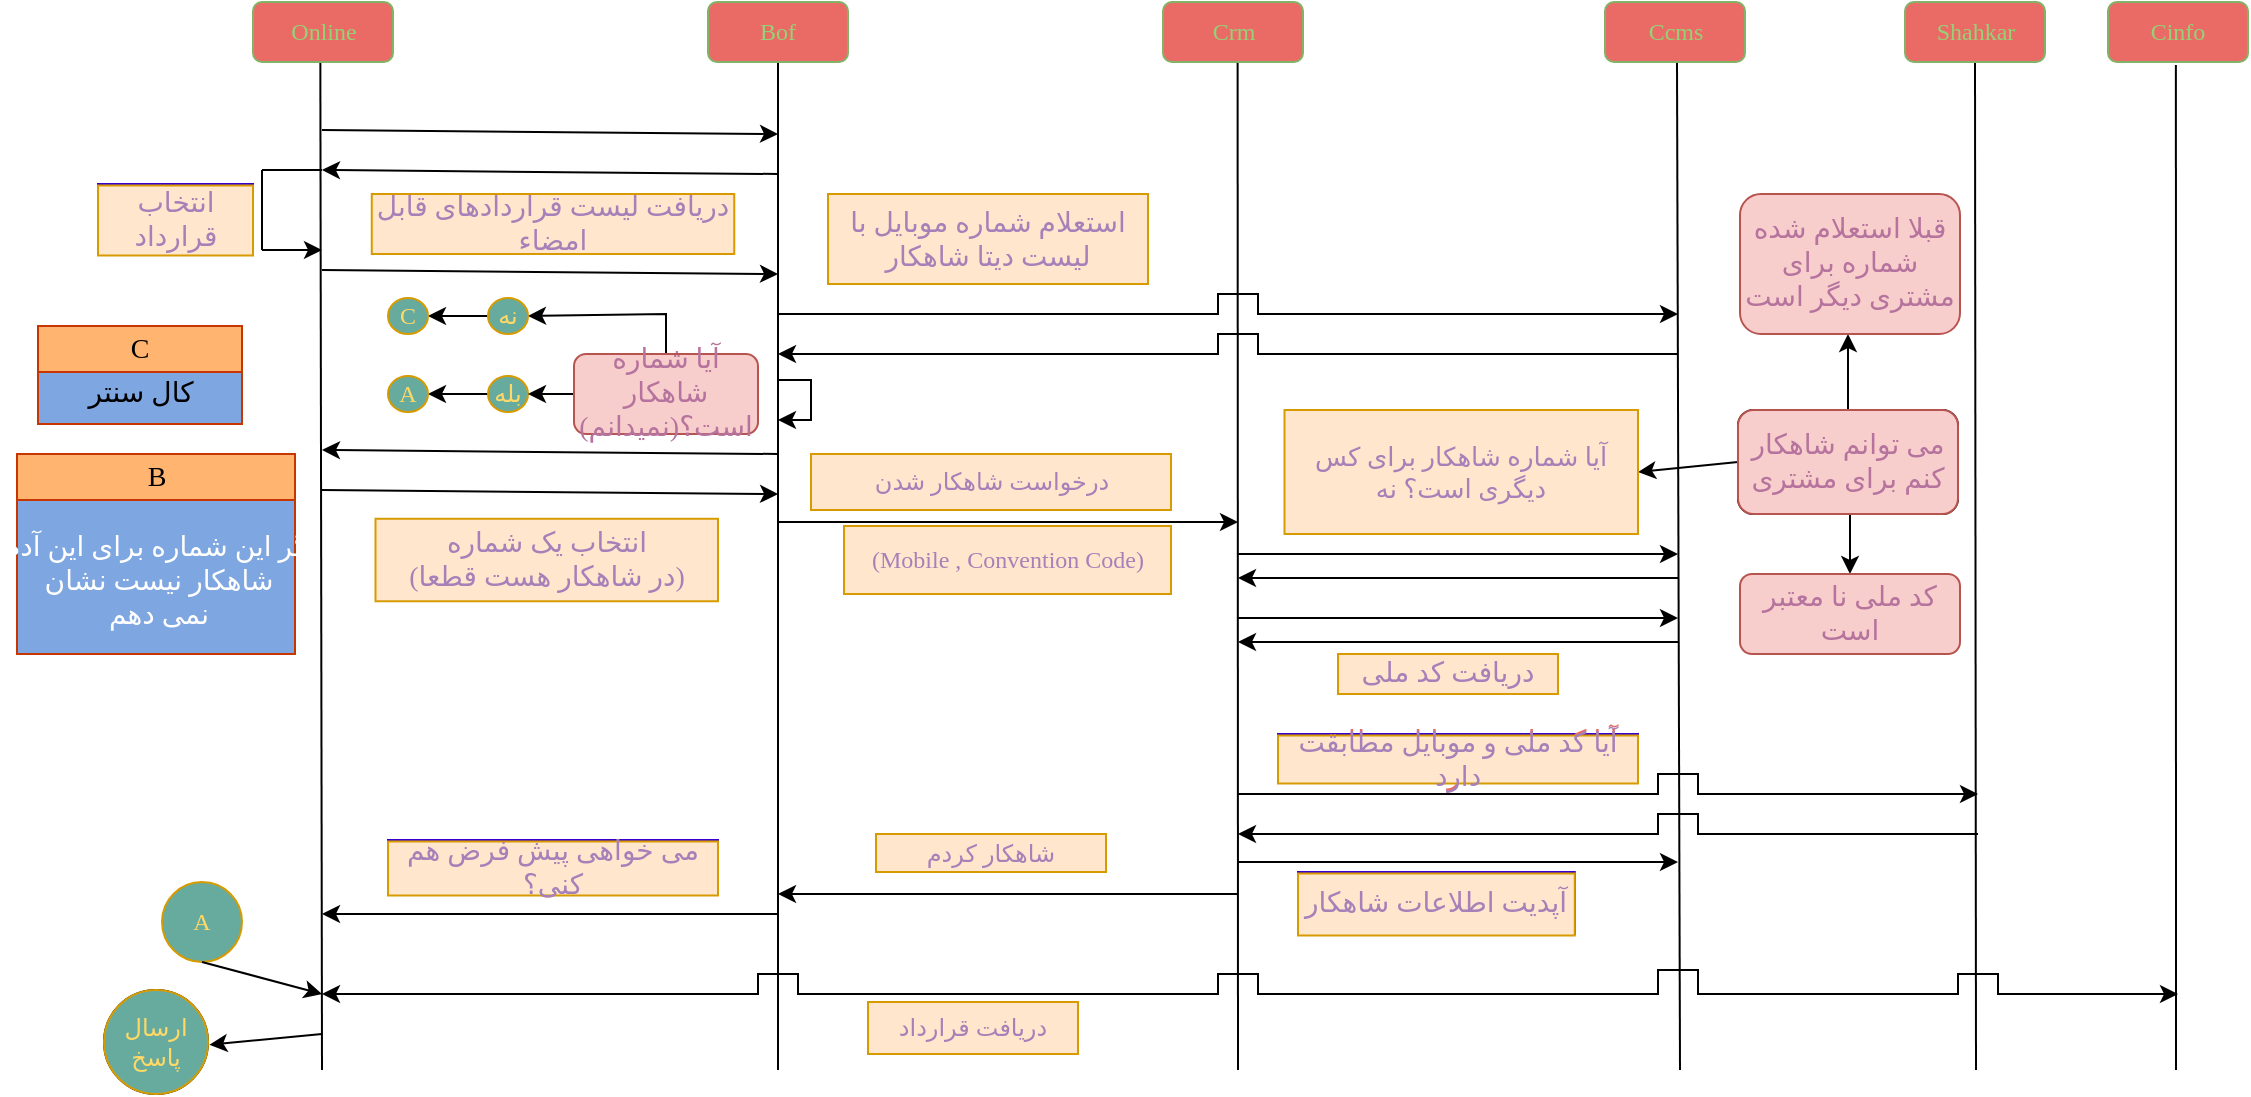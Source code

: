 <mxfile version="20.5.3" type="github">
  <diagram id="2LvSaUD_2NbDKwtUgUR4" name="‫صفحه - 1‬">
    <mxGraphModel dx="1673" dy="896" grid="1" gridSize="10" guides="1" tooltips="1" connect="1" arrows="1" fold="1" page="1" pageScale="1" pageWidth="1169" pageHeight="827" math="0" shadow="0">
      <root>
        <mxCell id="0" />
        <mxCell id="1" parent="0" />
        <mxCell id="Riz9hoA4xlr_TVTimCBP-3" value="" style="endArrow=none;html=1;rounded=0;fontSize=12;fontFamily=Comic Sans MS;fontStyle=0;entryX=0.481;entryY=0.984;entryDx=0;entryDy=0;entryPerimeter=0;" edge="1" parent="1" target="Riz9hoA4xlr_TVTimCBP-119">
          <mxGeometry width="50" height="50" relative="1" as="geometry">
            <mxPoint x="172" y="658" as="sourcePoint" />
            <mxPoint x="172" y="168" as="targetPoint" />
          </mxGeometry>
        </mxCell>
        <mxCell id="Riz9hoA4xlr_TVTimCBP-4" value="" style="endArrow=none;html=1;rounded=0;fontSize=12;fontFamily=Comic Sans MS;fontStyle=0;entryX=0.5;entryY=1;entryDx=0;entryDy=0;" edge="1" parent="1" target="Riz9hoA4xlr_TVTimCBP-120">
          <mxGeometry width="50" height="50" relative="1" as="geometry">
            <mxPoint x="400" y="658" as="sourcePoint" />
            <mxPoint x="400" y="168" as="targetPoint" />
          </mxGeometry>
        </mxCell>
        <mxCell id="Riz9hoA4xlr_TVTimCBP-5" value="" style="endArrow=none;html=1;rounded=0;fontSize=12;fontFamily=Comic Sans MS;fontStyle=0;entryX=0.5;entryY=1;entryDx=0;entryDy=0;" edge="1" parent="1" target="Riz9hoA4xlr_TVTimCBP-123">
          <mxGeometry width="50" height="50" relative="1" as="geometry">
            <mxPoint x="999" y="658" as="sourcePoint" />
            <mxPoint x="999" y="168" as="targetPoint" />
          </mxGeometry>
        </mxCell>
        <mxCell id="Riz9hoA4xlr_TVTimCBP-6" value="" style="endArrow=none;html=1;rounded=0;fontSize=12;fontFamily=Comic Sans MS;fontStyle=0;entryX=0.533;entryY=0.999;entryDx=0;entryDy=0;entryPerimeter=0;" edge="1" parent="1" target="Riz9hoA4xlr_TVTimCBP-121">
          <mxGeometry width="50" height="50" relative="1" as="geometry">
            <mxPoint x="630" y="658" as="sourcePoint" />
            <mxPoint x="630" y="168" as="targetPoint" />
          </mxGeometry>
        </mxCell>
        <mxCell id="Riz9hoA4xlr_TVTimCBP-7" value="" style="endArrow=none;html=1;rounded=0;fontSize=12;fontFamily=Comic Sans MS;fontStyle=0;entryX=0.485;entryY=1.05;entryDx=0;entryDy=0;entryPerimeter=0;" edge="1" parent="1" target="Riz9hoA4xlr_TVTimCBP-124">
          <mxGeometry width="50" height="50" relative="1" as="geometry">
            <mxPoint x="1099" y="658" as="sourcePoint" />
            <mxPoint x="1099" y="168" as="targetPoint" />
          </mxGeometry>
        </mxCell>
        <mxCell id="Riz9hoA4xlr_TVTimCBP-8" value="" style="endArrow=none;html=1;rounded=0;fontSize=12;fontFamily=Comic Sans MS;fontStyle=0;entryX=0.5;entryY=1;entryDx=0;entryDy=0;" edge="1" parent="1">
          <mxGeometry width="50" height="50" relative="1" as="geometry">
            <mxPoint x="851" y="658" as="sourcePoint" />
            <mxPoint x="849.5" y="154" as="targetPoint" />
          </mxGeometry>
        </mxCell>
        <mxCell id="Riz9hoA4xlr_TVTimCBP-24" value="" style="endArrow=classic;html=1;rounded=0;fontSize=12;fontFamily=Comic Sans MS;fontStyle=0" edge="1" parent="1">
          <mxGeometry width="50" height="50" relative="1" as="geometry">
            <mxPoint x="172" y="188" as="sourcePoint" />
            <mxPoint x="400" y="190" as="targetPoint" />
          </mxGeometry>
        </mxCell>
        <mxCell id="Riz9hoA4xlr_TVTimCBP-25" value="" style="endArrow=classic;html=1;rounded=0;fontSize=12;fontFamily=Comic Sans MS;fontStyle=0" edge="1" parent="1">
          <mxGeometry width="50" height="50" relative="1" as="geometry">
            <mxPoint x="400" y="210" as="sourcePoint" />
            <mxPoint x="172" y="208" as="targetPoint" />
          </mxGeometry>
        </mxCell>
        <mxCell id="Riz9hoA4xlr_TVTimCBP-27" value="" style="endArrow=classic;html=1;rounded=0;fontSize=12;fontFamily=Comic Sans MS;fontStyle=0" edge="1" parent="1">
          <mxGeometry width="50" height="50" relative="1" as="geometry">
            <mxPoint x="172" y="258" as="sourcePoint" />
            <mxPoint x="400" y="260" as="targetPoint" />
          </mxGeometry>
        </mxCell>
        <mxCell id="Riz9hoA4xlr_TVTimCBP-28" value="" style="endArrow=none;html=1;rounded=0;fontSize=12;fontFamily=Comic Sans MS;fontStyle=0" edge="1" parent="1">
          <mxGeometry width="50" height="50" relative="1" as="geometry">
            <mxPoint x="142" y="208" as="sourcePoint" />
            <mxPoint x="172" y="208" as="targetPoint" />
          </mxGeometry>
        </mxCell>
        <mxCell id="Riz9hoA4xlr_TVTimCBP-29" value="" style="endArrow=none;html=1;rounded=0;fontSize=12;fontFamily=Comic Sans MS;fontStyle=0" edge="1" parent="1">
          <mxGeometry width="50" height="50" relative="1" as="geometry">
            <mxPoint x="142" y="248" as="sourcePoint" />
            <mxPoint x="142" y="208" as="targetPoint" />
          </mxGeometry>
        </mxCell>
        <mxCell id="Riz9hoA4xlr_TVTimCBP-30" value="" style="endArrow=classic;html=1;rounded=0;fontSize=12;fontFamily=Comic Sans MS;fontStyle=0" edge="1" parent="1">
          <mxGeometry width="50" height="50" relative="1" as="geometry">
            <mxPoint x="142" y="248" as="sourcePoint" />
            <mxPoint x="172" y="248" as="targetPoint" />
            <Array as="points">
              <mxPoint x="155" y="248" />
            </Array>
          </mxGeometry>
        </mxCell>
        <mxCell id="Riz9hoA4xlr_TVTimCBP-31" value="&lt;font style=&quot;font-size: 14px;&quot;&gt;انتخاب قرارداد&lt;/font&gt;" style="text;html=1;strokeColor=#3700CC;fillColor=#6a00ff;align=center;verticalAlign=middle;whiteSpace=wrap;rounded=0;fontSize=12;fontColor=#EA6B66;fontFamily=Comic Sans MS;fontStyle=0" vertex="1" parent="1">
          <mxGeometry x="60" y="215" width="77.5" height="35" as="geometry" />
        </mxCell>
        <mxCell id="Riz9hoA4xlr_TVTimCBP-32" value="" style="endArrow=classic;html=1;rounded=0;fontSize=12;fontFamily=Comic Sans MS;fontStyle=0" edge="1" parent="1">
          <mxGeometry width="50" height="50" relative="1" as="geometry">
            <mxPoint x="400" y="280" as="sourcePoint" />
            <mxPoint x="850" y="280" as="targetPoint" />
            <Array as="points">
              <mxPoint x="620" y="280" />
              <mxPoint x="620" y="270" />
              <mxPoint x="640" y="270" />
              <mxPoint x="640" y="280" />
            </Array>
          </mxGeometry>
        </mxCell>
        <mxCell id="Riz9hoA4xlr_TVTimCBP-35" value="" style="endArrow=classic;html=1;rounded=0;fontSize=12;fontFamily=Comic Sans MS;fontStyle=0" edge="1" parent="1">
          <mxGeometry width="50" height="50" relative="1" as="geometry">
            <mxPoint x="850" y="300" as="sourcePoint" />
            <mxPoint x="400" y="300" as="targetPoint" />
            <Array as="points">
              <mxPoint x="640" y="300" />
              <mxPoint x="640" y="290" />
              <mxPoint x="620" y="290" />
              <mxPoint x="620" y="300" />
            </Array>
          </mxGeometry>
        </mxCell>
        <mxCell id="Riz9hoA4xlr_TVTimCBP-36" value="" style="endArrow=classic;html=1;rounded=0;fontSize=12;fontFamily=Comic Sans MS;fontStyle=0" edge="1" parent="1">
          <mxGeometry width="50" height="50" relative="1" as="geometry">
            <mxPoint x="400" y="313" as="sourcePoint" />
            <mxPoint x="400" y="333" as="targetPoint" />
            <Array as="points">
              <mxPoint x="416.5" y="313" />
              <mxPoint x="416.5" y="333" />
            </Array>
          </mxGeometry>
        </mxCell>
        <mxCell id="Riz9hoA4xlr_TVTimCBP-37" value="" style="endArrow=classic;html=1;rounded=0;fontSize=12;entryX=0.028;entryY=0.643;entryDx=0;entryDy=0;entryPerimeter=0;fontFamily=Comic Sans MS;fontStyle=0" edge="1" parent="1">
          <mxGeometry width="50" height="50" relative="1" as="geometry">
            <mxPoint x="172" y="368" as="sourcePoint" />
            <mxPoint x="400.04" y="370.004" as="targetPoint" />
          </mxGeometry>
        </mxCell>
        <mxCell id="Riz9hoA4xlr_TVTimCBP-38" value="" style="endArrow=classic;html=1;rounded=0;fontSize=12;fontFamily=Comic Sans MS;fontStyle=0" edge="1" parent="1">
          <mxGeometry width="50" height="50" relative="1" as="geometry">
            <mxPoint x="400" y="350" as="sourcePoint" />
            <mxPoint x="172" y="348" as="targetPoint" />
          </mxGeometry>
        </mxCell>
        <mxCell id="Riz9hoA4xlr_TVTimCBP-39" value="" style="endArrow=classic;html=1;rounded=0;fontSize=12;fontFamily=Comic Sans MS;fontStyle=0" edge="1" parent="1">
          <mxGeometry width="50" height="50" relative="1" as="geometry">
            <mxPoint x="400" y="384" as="sourcePoint" />
            <mxPoint x="630" y="384" as="targetPoint" />
          </mxGeometry>
        </mxCell>
        <mxCell id="Riz9hoA4xlr_TVTimCBP-43" value="" style="endArrow=classic;html=1;rounded=0;fontSize=12;exitX=0.5;exitY=0;exitDx=0;exitDy=0;entryX=1;entryY=0.5;entryDx=0;entryDy=0;fontFamily=Comic Sans MS;fontStyle=0" edge="1" parent="1" source="Riz9hoA4xlr_TVTimCBP-58" target="Riz9hoA4xlr_TVTimCBP-45">
          <mxGeometry width="50" height="50" relative="1" as="geometry">
            <mxPoint x="315" y="315" as="sourcePoint" />
            <mxPoint x="275" y="285" as="targetPoint" />
            <Array as="points">
              <mxPoint x="344" y="280" />
            </Array>
          </mxGeometry>
        </mxCell>
        <mxCell id="Riz9hoA4xlr_TVTimCBP-49" style="edgeStyle=orthogonalEdgeStyle;rounded=0;orthogonalLoop=1;jettySize=auto;html=1;exitX=0;exitY=0.5;exitDx=0;exitDy=0;entryX=1;entryY=0.5;entryDx=0;entryDy=0;fontSize=12;fontFamily=Comic Sans MS;fontStyle=0" edge="1" parent="1" source="Riz9hoA4xlr_TVTimCBP-45" target="Riz9hoA4xlr_TVTimCBP-47">
          <mxGeometry relative="1" as="geometry" />
        </mxCell>
        <mxCell id="Riz9hoA4xlr_TVTimCBP-45" value="نه" style="ellipse;whiteSpace=wrap;html=1;aspect=fixed;fontSize=12;fillColor=#67AB9F;gradientColor=none;strokeColor=#d79b00;fontColor=#FFD966;fontFamily=Comic Sans MS;fontStyle=0" vertex="1" parent="1">
          <mxGeometry x="255" y="272" width="20" height="18" as="geometry" />
        </mxCell>
        <mxCell id="Riz9hoA4xlr_TVTimCBP-50" style="edgeStyle=orthogonalEdgeStyle;rounded=0;orthogonalLoop=1;jettySize=auto;html=1;exitX=0;exitY=0.5;exitDx=0;exitDy=0;entryX=1;entryY=0.5;entryDx=0;entryDy=0;fontSize=12;fontFamily=Comic Sans MS;fontStyle=0" edge="1" parent="1" source="Riz9hoA4xlr_TVTimCBP-46" target="Riz9hoA4xlr_TVTimCBP-48">
          <mxGeometry relative="1" as="geometry" />
        </mxCell>
        <mxCell id="Riz9hoA4xlr_TVTimCBP-46" value="بله" style="ellipse;whiteSpace=wrap;html=1;aspect=fixed;fontSize=12;fillColor=#67AB9F;gradientColor=none;strokeColor=#d79b00;fontColor=#FFD966;fontFamily=Comic Sans MS;fontStyle=0" vertex="1" parent="1">
          <mxGeometry x="255" y="311" width="20" height="18" as="geometry" />
        </mxCell>
        <mxCell id="Riz9hoA4xlr_TVTimCBP-47" value="C" style="ellipse;whiteSpace=wrap;html=1;aspect=fixed;fontSize=12;fillColor=#67AB9F;gradientColor=none;strokeColor=#d79b00;fontColor=#FFD966;fontFamily=Comic Sans MS;fontStyle=0" vertex="1" parent="1">
          <mxGeometry x="205" y="272" width="20" height="18" as="geometry" />
        </mxCell>
        <mxCell id="Riz9hoA4xlr_TVTimCBP-48" value="A" style="ellipse;whiteSpace=wrap;html=1;aspect=fixed;fontSize=12;fillColor=#67AB9F;gradientColor=none;strokeColor=#d79b00;fontColor=#FFD966;fontFamily=Comic Sans MS;fontStyle=0" vertex="1" parent="1">
          <mxGeometry x="205" y="311" width="20" height="18" as="geometry" />
        </mxCell>
        <mxCell id="Riz9hoA4xlr_TVTimCBP-51" value="&lt;font style=&quot;font-size: 14px;&quot;&gt;C&lt;/font&gt;" style="swimlane;whiteSpace=wrap;html=1;fontSize=12;fillColor=#FFB570;fontColor=#000000;strokeColor=#C73500;gradientColor=none;swimlaneFillColor=#7EA6E0;gradientDirection=north;fontFamily=Comic Sans MS;fontStyle=0" vertex="1" parent="1">
          <mxGeometry x="30" y="286" width="102" height="49" as="geometry" />
        </mxCell>
        <mxCell id="Riz9hoA4xlr_TVTimCBP-53" value="&lt;font style=&quot;font-size: 14px;&quot;&gt;کال سنتر&lt;/font&gt;" style="text;html=1;align=center;verticalAlign=middle;resizable=0;points=[];autosize=1;strokeColor=none;fillColor=none;fontSize=12;fontFamily=Comic Sans MS;fontStyle=0" vertex="1" parent="Riz9hoA4xlr_TVTimCBP-51">
          <mxGeometry x="21" y="19" width="60" height="30" as="geometry" />
        </mxCell>
        <mxCell id="Riz9hoA4xlr_TVTimCBP-54" value="&lt;font style=&quot;font-size: 14px;&quot;&gt;B&lt;/font&gt;" style="swimlane;whiteSpace=wrap;html=1;fontSize=12;fillColor=#FFB570;fontColor=#000000;strokeColor=#C73500;startSize=23;fillStyle=auto;gradientColor=none;swimlaneFillColor=#7EA6E0;fontFamily=Comic Sans MS;fontStyle=0" vertex="1" parent="1">
          <mxGeometry x="19.5" y="350" width="139" height="100" as="geometry" />
        </mxCell>
        <mxCell id="Riz9hoA4xlr_TVTimCBP-164" value="&lt;span style=&quot;color: rgb(255, 255, 255);&quot;&gt;اگر این شماره برای این آدم&lt;/span&gt;&lt;br style=&quot;color: rgb(255, 255, 255);&quot;&gt;&lt;span style=&quot;color: rgb(255, 255, 255);&quot;&gt;شاهکار نیست نشان&lt;/span&gt;&lt;br style=&quot;color: rgb(255, 255, 255);&quot;&gt;&lt;span style=&quot;color: rgb(255, 255, 255);&quot;&gt;نمی دهم&lt;/span&gt;" style="text;html=1;align=center;verticalAlign=middle;resizable=0;points=[];autosize=1;strokeColor=none;fillColor=none;fontSize=14;fontColor=#0000CC;fontFamily=Comic Sans MS;fontStyle=0" vertex="1" parent="Riz9hoA4xlr_TVTimCBP-54">
          <mxGeometry x="-5" y="33.5" width="150" height="60" as="geometry" />
        </mxCell>
        <mxCell id="Riz9hoA4xlr_TVTimCBP-189" style="edgeStyle=orthogonalEdgeStyle;rounded=0;orthogonalLoop=1;jettySize=auto;html=1;exitX=0;exitY=0.5;exitDx=0;exitDy=0;fontFamily=Comic Sans MS;fontSize=14;fontColor=#97D077;" edge="1" parent="1" source="Riz9hoA4xlr_TVTimCBP-58" target="Riz9hoA4xlr_TVTimCBP-46">
          <mxGeometry relative="1" as="geometry">
            <mxPoint x="280" y="340" as="targetPoint" />
          </mxGeometry>
        </mxCell>
        <mxCell id="Riz9hoA4xlr_TVTimCBP-58" value="&lt;font style=&quot;font-size: 14px;&quot;&gt;آیا شماره شاهکار&lt;br style=&quot;&quot;&gt;است؟(نمیدانم)&lt;/font&gt;" style="rounded=1;whiteSpace=wrap;html=1;fontSize=12;fillColor=#f8cecc;strokeColor=#b85450;fontColor=#B5739D;fontFamily=Comic Sans MS;fontStyle=0" vertex="1" parent="1">
          <mxGeometry x="298" y="300" width="92" height="40" as="geometry" />
        </mxCell>
        <mxCell id="Riz9hoA4xlr_TVTimCBP-60" value="" style="endArrow=classic;html=1;rounded=0;fontSize=12;fontFamily=Comic Sans MS;fontStyle=0" edge="1" parent="1">
          <mxGeometry width="50" height="50" relative="1" as="geometry">
            <mxPoint x="630" y="400" as="sourcePoint" />
            <mxPoint x="850" y="400" as="targetPoint" />
          </mxGeometry>
        </mxCell>
        <mxCell id="Riz9hoA4xlr_TVTimCBP-61" value="" style="endArrow=classic;html=1;rounded=0;fontSize=12;fontFamily=Comic Sans MS;fontStyle=0" edge="1" parent="1">
          <mxGeometry width="50" height="50" relative="1" as="geometry">
            <mxPoint x="850" y="412" as="sourcePoint" />
            <mxPoint x="630" y="412" as="targetPoint" />
            <Array as="points" />
          </mxGeometry>
        </mxCell>
        <mxCell id="Riz9hoA4xlr_TVTimCBP-63" value="" style="endArrow=classic;html=1;rounded=0;fontSize=12;fontFamily=Comic Sans MS;fontStyle=0" edge="1" parent="1">
          <mxGeometry width="50" height="50" relative="1" as="geometry">
            <mxPoint x="630" y="432" as="sourcePoint" />
            <mxPoint x="850" y="432" as="targetPoint" />
          </mxGeometry>
        </mxCell>
        <mxCell id="Riz9hoA4xlr_TVTimCBP-64" value="" style="endArrow=classic;html=1;rounded=0;fontSize=12;fontFamily=Comic Sans MS;fontStyle=0" edge="1" parent="1">
          <mxGeometry width="50" height="50" relative="1" as="geometry">
            <mxPoint x="850" y="444" as="sourcePoint" />
            <mxPoint x="630" y="444" as="targetPoint" />
            <Array as="points">
              <mxPoint x="682" y="444" />
            </Array>
          </mxGeometry>
        </mxCell>
        <mxCell id="Riz9hoA4xlr_TVTimCBP-65" value="&lt;font style=&quot;font-size: 14px;&quot;&gt;دریافت کد ملی&lt;/font&gt;" style="text;html=1;strokeColor=#d79b00;fillColor=#ffe6cc;align=center;verticalAlign=middle;whiteSpace=wrap;rounded=0;fontSize=12;fontColor=#A680B8;fontFamily=Comic Sans MS;fontStyle=0" vertex="1" parent="1">
          <mxGeometry x="680" y="450" width="110" height="20" as="geometry" />
        </mxCell>
        <mxCell id="Riz9hoA4xlr_TVTimCBP-66" value="" style="endArrow=classic;html=1;rounded=0;fontSize=12;fontFamily=Comic Sans MS;fontStyle=0" edge="1" parent="1">
          <mxGeometry width="50" height="50" relative="1" as="geometry">
            <mxPoint x="630" y="520" as="sourcePoint" />
            <mxPoint x="1000" y="520" as="targetPoint" />
            <Array as="points">
              <mxPoint x="840" y="520" />
              <mxPoint x="840" y="510" />
              <mxPoint x="860" y="510" />
              <mxPoint x="860" y="520" />
            </Array>
          </mxGeometry>
        </mxCell>
        <mxCell id="Riz9hoA4xlr_TVTimCBP-67" value="&lt;font style=&quot;font-size: 14px;&quot;&gt;آیا کد ملی و موبایل مطابقت دارد&lt;/font&gt;" style="text;html=1;strokeColor=#3700CC;fillColor=#6a00ff;align=center;verticalAlign=middle;whiteSpace=wrap;rounded=0;fontSize=12;fontColor=#EA6B66;fontFamily=Comic Sans MS;fontStyle=0" vertex="1" parent="1">
          <mxGeometry x="650" y="490" width="180" height="24" as="geometry" />
        </mxCell>
        <mxCell id="Riz9hoA4xlr_TVTimCBP-68" value="" style="endArrow=classic;html=1;rounded=0;fontSize=12;fontFamily=Comic Sans MS;fontStyle=0" edge="1" parent="1">
          <mxGeometry width="50" height="50" relative="1" as="geometry">
            <mxPoint x="1000" y="540" as="sourcePoint" />
            <mxPoint x="630" y="540" as="targetPoint" />
            <Array as="points">
              <mxPoint x="860" y="540" />
              <mxPoint x="860" y="530" />
              <mxPoint x="840" y="530" />
              <mxPoint x="840" y="540" />
            </Array>
          </mxGeometry>
        </mxCell>
        <mxCell id="Riz9hoA4xlr_TVTimCBP-69" value="" style="endArrow=classic;html=1;rounded=0;fontSize=12;fontFamily=Comic Sans MS;fontStyle=0" edge="1" parent="1">
          <mxGeometry width="50" height="50" relative="1" as="geometry">
            <mxPoint x="630" y="554" as="sourcePoint" />
            <mxPoint x="850" y="554" as="targetPoint" />
          </mxGeometry>
        </mxCell>
        <mxCell id="Riz9hoA4xlr_TVTimCBP-70" value="&lt;font style=&quot;font-size: 14px;&quot;&gt;آپدیت اطلاعات شاهکار&lt;/font&gt;" style="text;html=1;strokeColor=#3700CC;fillColor=#6a00ff;align=center;verticalAlign=middle;whiteSpace=wrap;rounded=0;fontSize=12;fontColor=#EA6B66;fontFamily=Comic Sans MS;fontStyle=0" vertex="1" parent="1">
          <mxGeometry x="660" y="559" width="138.38" height="31" as="geometry" />
        </mxCell>
        <mxCell id="Riz9hoA4xlr_TVTimCBP-71" value="" style="endArrow=classic;html=1;rounded=0;fontSize=12;fontFamily=Comic Sans MS;fontStyle=0" edge="1" parent="1">
          <mxGeometry width="50" height="50" relative="1" as="geometry">
            <mxPoint x="630" y="570" as="sourcePoint" />
            <mxPoint x="400" y="570" as="targetPoint" />
          </mxGeometry>
        </mxCell>
        <mxCell id="Riz9hoA4xlr_TVTimCBP-73" value="" style="endArrow=classic;html=1;rounded=0;fontSize=12;fontFamily=Comic Sans MS;fontStyle=0" edge="1" parent="1">
          <mxGeometry width="50" height="50" relative="1" as="geometry">
            <mxPoint x="400" y="580" as="sourcePoint" />
            <mxPoint x="172" y="580" as="targetPoint" />
          </mxGeometry>
        </mxCell>
        <mxCell id="Riz9hoA4xlr_TVTimCBP-74" value="&lt;font style=&quot;font-size: 14px;&quot;&gt;می خواهی پیش فرض هم کنی؟&lt;/font&gt;" style="text;html=1;strokeColor=#3700CC;fillColor=#6a00ff;align=center;verticalAlign=middle;whiteSpace=wrap;rounded=0;fontSize=12;fontColor=#EA6B66;fontFamily=Comic Sans MS;fontStyle=0" vertex="1" parent="1">
          <mxGeometry x="205" y="543" width="165" height="27" as="geometry" />
        </mxCell>
        <mxCell id="Riz9hoA4xlr_TVTimCBP-75" value="" style="endArrow=classic;startArrow=classic;html=1;rounded=0;fontSize=12;fontFamily=Comic Sans MS;fontStyle=0" edge="1" parent="1">
          <mxGeometry width="50" height="50" relative="1" as="geometry">
            <mxPoint x="172" y="620" as="sourcePoint" />
            <mxPoint x="1100" y="620" as="targetPoint" />
            <Array as="points">
              <mxPoint x="390" y="620" />
              <mxPoint x="390" y="610" />
              <mxPoint x="410" y="610" />
              <mxPoint x="410" y="620" />
              <mxPoint x="620" y="620" />
              <mxPoint x="620" y="610" />
              <mxPoint x="640" y="610" />
              <mxPoint x="640" y="620" />
              <mxPoint x="840" y="620" />
              <mxPoint x="840" y="608" />
              <mxPoint x="860" y="608" />
              <mxPoint x="860" y="620" />
              <mxPoint x="990" y="620" />
              <mxPoint x="990" y="610" />
              <mxPoint x="1010" y="610" />
              <mxPoint x="1010" y="620" />
            </Array>
          </mxGeometry>
        </mxCell>
        <mxCell id="Riz9hoA4xlr_TVTimCBP-79" value="A" style="ellipse;whiteSpace=wrap;html=1;aspect=fixed;fontSize=12;fillColor=#67AB9F;gradientColor=none;strokeColor=#d79b00;fontColor=#FFD966;fontFamily=Comic Sans MS;fontStyle=0" vertex="1" parent="1">
          <mxGeometry x="92" y="564" width="40" height="40" as="geometry" />
        </mxCell>
        <mxCell id="Riz9hoA4xlr_TVTimCBP-84" value="" style="endArrow=classic;html=1;rounded=0;fontSize=12;exitX=0.5;exitY=1;exitDx=0;exitDy=0;fontFamily=Comic Sans MS;fontStyle=0" edge="1" parent="1" source="Riz9hoA4xlr_TVTimCBP-79">
          <mxGeometry width="50" height="50" relative="1" as="geometry">
            <mxPoint x="402" y="568" as="sourcePoint" />
            <mxPoint x="172" y="620" as="targetPoint" />
          </mxGeometry>
        </mxCell>
        <mxCell id="Riz9hoA4xlr_TVTimCBP-85" value="" style="endArrow=classic;html=1;rounded=0;fontSize=12;entryX=1.013;entryY=0.527;entryDx=0;entryDy=0;entryPerimeter=0;fontFamily=Comic Sans MS;fontStyle=0" edge="1" parent="1" target="Riz9hoA4xlr_TVTimCBP-86">
          <mxGeometry width="50" height="50" relative="1" as="geometry">
            <mxPoint x="172" y="640" as="sourcePoint" />
            <mxPoint x="122" y="708" as="targetPoint" />
          </mxGeometry>
        </mxCell>
        <mxCell id="Riz9hoA4xlr_TVTimCBP-86" value="ارسال پاسخ" style="ellipse;whiteSpace=wrap;html=1;aspect=fixed;fontSize=12;fontFamily=Comic Sans MS;fontStyle=0" vertex="1" parent="1">
          <mxGeometry x="63" y="618" width="52" height="52" as="geometry" />
        </mxCell>
        <mxCell id="Riz9hoA4xlr_TVTimCBP-119" value="Online" style="rounded=1;whiteSpace=wrap;html=1;fontSize=12;fillColor=#EA6B66;strokeColor=#82b366;fontColor=#97D077;fontFamily=Comic Sans MS;fontStyle=0" vertex="1" parent="1">
          <mxGeometry x="137.5" y="124" width="70" height="30" as="geometry" />
        </mxCell>
        <mxCell id="Riz9hoA4xlr_TVTimCBP-120" value="Bof" style="rounded=1;whiteSpace=wrap;html=1;fontSize=12;fillColor=#EA6B66;strokeColor=#82b366;fontColor=#97D077;fontFamily=Comic Sans MS;fontStyle=0" vertex="1" parent="1">
          <mxGeometry x="365" y="124" width="70" height="30" as="geometry" />
        </mxCell>
        <mxCell id="Riz9hoA4xlr_TVTimCBP-121" value="Crm" style="rounded=1;whiteSpace=wrap;html=1;fontSize=12;fillColor=#EA6B66;strokeColor=#82b366;fontColor=#97D077;fontFamily=Comic Sans MS;fontStyle=0" vertex="1" parent="1">
          <mxGeometry x="592.5" y="124" width="70" height="30" as="geometry" />
        </mxCell>
        <mxCell id="Riz9hoA4xlr_TVTimCBP-122" value="Ccms" style="rounded=1;whiteSpace=wrap;html=1;fontSize=12;fillColor=#EA6B66;strokeColor=#82b366;fontColor=#97D077;fontFamily=Comic Sans MS;fontStyle=0" vertex="1" parent="1">
          <mxGeometry x="813.5" y="124" width="70" height="30" as="geometry" />
        </mxCell>
        <mxCell id="Riz9hoA4xlr_TVTimCBP-123" value="Shahkar" style="rounded=1;whiteSpace=wrap;html=1;fontSize=12;fillColor=#EA6B66;strokeColor=#82b366;fontColor=#97D077;fontFamily=Comic Sans MS;fontStyle=0" vertex="1" parent="1">
          <mxGeometry x="963.5" y="124" width="70" height="30" as="geometry" />
        </mxCell>
        <mxCell id="Riz9hoA4xlr_TVTimCBP-124" value="Cinfo" style="rounded=1;whiteSpace=wrap;html=1;fontSize=12;fillColor=#EA6B66;strokeColor=#82b366;fontColor=#97D077;fontFamily=Comic Sans MS;fontStyle=0" vertex="1" parent="1">
          <mxGeometry x="1065" y="124" width="70" height="30" as="geometry" />
        </mxCell>
        <mxCell id="Riz9hoA4xlr_TVTimCBP-153" style="edgeStyle=orthogonalEdgeStyle;rounded=0;orthogonalLoop=1;jettySize=auto;html=1;exitX=0.5;exitY=0;exitDx=0;exitDy=0;fontSize=12;fontFamily=Comic Sans MS;fontStyle=0" edge="1" parent="1" source="Riz9hoA4xlr_TVTimCBP-151">
          <mxGeometry relative="1" as="geometry">
            <mxPoint x="935" y="290" as="targetPoint" />
          </mxGeometry>
        </mxCell>
        <mxCell id="Riz9hoA4xlr_TVTimCBP-151" value="&lt;font style=&quot;font-size: 14px;&quot;&gt;می توانم شاهکار کنم برای مشتری&lt;/font&gt;" style="rounded=1;whiteSpace=wrap;html=1;fontSize=12;fontFamily=Comic Sans MS;fontStyle=0" vertex="1" parent="1">
          <mxGeometry x="880" y="328" width="110" height="52" as="geometry" />
        </mxCell>
        <mxCell id="Riz9hoA4xlr_TVTimCBP-154" value="" style="endArrow=classic;html=1;rounded=0;fontSize=12;exitX=0;exitY=0.5;exitDx=0;exitDy=0;entryX=1;entryY=0.5;entryDx=0;entryDy=0;fontFamily=Comic Sans MS;fontStyle=0" edge="1" parent="1" source="Riz9hoA4xlr_TVTimCBP-151" target="Riz9hoA4xlr_TVTimCBP-176">
          <mxGeometry width="50" height="50" relative="1" as="geometry">
            <mxPoint x="872.5" y="404" as="sourcePoint" />
            <mxPoint x="836.75" y="359" as="targetPoint" />
          </mxGeometry>
        </mxCell>
        <mxCell id="Riz9hoA4xlr_TVTimCBP-155" value="&lt;span style=&quot;font-size: 12px;&quot;&gt;دریافت قرارداد&lt;/span&gt;" style="text;html=1;strokeColor=#d79b00;fillColor=#ffe6cc;align=center;verticalAlign=middle;whiteSpace=wrap;rounded=0;fontSize=12;fontColor=#A680B8;fontFamily=Comic Sans MS;fontStyle=0" vertex="1" parent="1">
          <mxGeometry x="445" y="624" width="105" height="26" as="geometry" />
        </mxCell>
        <mxCell id="Riz9hoA4xlr_TVTimCBP-159" value="&lt;span style=&quot;font-size: 14px;&quot;&gt;قبلا استعلام شده&lt;br&gt;شماره برای مشتری دیگر است&lt;br&gt;&lt;/span&gt;" style="rounded=1;whiteSpace=wrap;html=1;fontSize=12;fillColor=#f8cecc;strokeColor=#b85450;fontColor=#B5739D;fontFamily=Comic Sans MS;fontStyle=0" vertex="1" parent="1">
          <mxGeometry x="881" y="220" width="110" height="70" as="geometry" />
        </mxCell>
        <mxCell id="Riz9hoA4xlr_TVTimCBP-187" style="edgeStyle=orthogonalEdgeStyle;rounded=0;orthogonalLoop=1;jettySize=auto;html=1;exitX=0.5;exitY=1;exitDx=0;exitDy=0;entryX=0.5;entryY=0;entryDx=0;entryDy=0;fontFamily=Comic Sans MS;fontSize=14;fontColor=#97D077;" edge="1" parent="1" source="Riz9hoA4xlr_TVTimCBP-160" target="Riz9hoA4xlr_TVTimCBP-186">
          <mxGeometry relative="1" as="geometry" />
        </mxCell>
        <mxCell id="Riz9hoA4xlr_TVTimCBP-160" value="&lt;font style=&quot;font-size: 14px;&quot;&gt;می توانم شاهکار کنم برای مشتری&lt;/font&gt;" style="rounded=1;whiteSpace=wrap;html=1;fontSize=12;fillColor=#f8cecc;strokeColor=#b85450;fontColor=#B5739D;fontFamily=Comic Sans MS;fontStyle=0" vertex="1" parent="1">
          <mxGeometry x="880" y="328" width="110" height="52" as="geometry" />
        </mxCell>
        <mxCell id="Riz9hoA4xlr_TVTimCBP-161" value="ارسال پاسخ" style="ellipse;whiteSpace=wrap;html=1;aspect=fixed;fontSize=12;fillColor=#67AB9F;gradientColor=none;strokeColor=#d79b00;fontColor=#FFD966;fontFamily=Comic Sans MS;fontStyle=0" vertex="1" parent="1">
          <mxGeometry x="63" y="618" width="52" height="52" as="geometry" />
        </mxCell>
        <mxCell id="Riz9hoA4xlr_TVTimCBP-169" value="&lt;font style=&quot;font-size: 14px;&quot;&gt;انتخاب قرارداد&lt;/font&gt;" style="text;html=1;strokeColor=#3700CC;fillColor=#6a00ff;align=center;verticalAlign=middle;whiteSpace=wrap;rounded=0;fontSize=12;fontColor=#EA6B66;fontFamily=Comic Sans MS;fontStyle=0" vertex="1" parent="1">
          <mxGeometry x="60" y="215" width="77.5" height="35" as="geometry" />
        </mxCell>
        <mxCell id="Riz9hoA4xlr_TVTimCBP-173" value="&lt;font style=&quot;font-size: 14px;&quot;&gt;انتخاب قرارداد&lt;/font&gt;" style="text;html=1;strokeColor=#d79b00;fillColor=#ffe6cc;align=center;verticalAlign=middle;whiteSpace=wrap;rounded=0;fontSize=12;fontColor=#A680B8;fontFamily=Comic Sans MS;fontStyle=0" vertex="1" parent="1">
          <mxGeometry x="60" y="215.75" width="77.5" height="35" as="geometry" />
        </mxCell>
        <mxCell id="Riz9hoA4xlr_TVTimCBP-174" value="&lt;font style=&quot;font-size: 14px;&quot;&gt;دریافت لیست قراردادهای قابل امضاء&lt;/font&gt;" style="text;html=1;strokeColor=#d79b00;fillColor=#ffe6cc;align=center;verticalAlign=middle;whiteSpace=wrap;rounded=0;fontSize=12;fontColor=#A680B8;fontFamily=Comic Sans MS;fontStyle=0" vertex="1" parent="1">
          <mxGeometry x="196.88" y="220" width="181.25" height="30" as="geometry" />
        </mxCell>
        <mxCell id="Riz9hoA4xlr_TVTimCBP-175" value="&lt;font style=&quot;font-size: 14px;&quot;&gt;استعلام شماره موبایل با&lt;br style=&quot;&quot;&gt;لیست دیتا شاهکار&lt;br style=&quot;font-size: 12px;&quot;&gt;&lt;/font&gt;" style="text;html=1;strokeColor=#d79b00;fillColor=#ffe6cc;align=center;verticalAlign=middle;whiteSpace=wrap;rounded=0;fontSize=12;fontColor=#A680B8;fontFamily=Comic Sans MS;fontStyle=0" vertex="1" parent="1">
          <mxGeometry x="425" y="220" width="160" height="45" as="geometry" />
        </mxCell>
        <mxCell id="Riz9hoA4xlr_TVTimCBP-176" value="&lt;font style=&quot;font-size: 13px;&quot;&gt;آیا شماره شاهکار برای کس دیگری است؟ نه&lt;/font&gt;" style="text;html=1;strokeColor=#d79b00;fillColor=#ffe6cc;align=center;verticalAlign=middle;whiteSpace=wrap;rounded=0;fontSize=12;fontColor=#A680B8;fontFamily=Comic Sans MS;fontStyle=0" vertex="1" parent="1">
          <mxGeometry x="653.25" y="328" width="176.75" height="62" as="geometry" />
        </mxCell>
        <mxCell id="Riz9hoA4xlr_TVTimCBP-177" value="&lt;font style=&quot;font-size: 14px;&quot;&gt;آیا کد ملی و موبایل مطابقت دارد&lt;/font&gt;" style="text;html=1;strokeColor=#d79b00;fillColor=#ffe6cc;align=center;verticalAlign=middle;whiteSpace=wrap;rounded=0;fontSize=12;fontColor=#A680B8;fontFamily=Comic Sans MS;fontStyle=0" vertex="1" parent="1">
          <mxGeometry x="650" y="490.75" width="180" height="24" as="geometry" />
        </mxCell>
        <mxCell id="Riz9hoA4xlr_TVTimCBP-178" value="&lt;font style=&quot;font-size: 14px;&quot;&gt;آپدیت اطلاعات شاهکار&lt;/font&gt;" style="text;html=1;strokeColor=#d79b00;fillColor=#ffe6cc;align=center;verticalAlign=middle;whiteSpace=wrap;rounded=0;fontSize=12;fontColor=#A680B8;fontFamily=Comic Sans MS;fontStyle=0" vertex="1" parent="1">
          <mxGeometry x="660" y="559.75" width="138.38" height="31" as="geometry" />
        </mxCell>
        <mxCell id="Riz9hoA4xlr_TVTimCBP-179" value="درخواست شاهکار شدن" style="text;html=1;strokeColor=#d79b00;fillColor=#ffe6cc;align=center;verticalAlign=middle;whiteSpace=wrap;rounded=0;fontSize=12;fontColor=#A680B8;fontFamily=Comic Sans MS;fontStyle=0" vertex="1" parent="1">
          <mxGeometry x="416.5" y="350" width="180" height="28" as="geometry" />
        </mxCell>
        <mxCell id="Riz9hoA4xlr_TVTimCBP-180" value="&lt;font style=&quot;font-size: 12px;&quot;&gt;(Mobile , Convention Code)&lt;/font&gt;" style="text;html=1;strokeColor=#d79b00;fillColor=#ffe6cc;align=center;verticalAlign=middle;whiteSpace=wrap;rounded=0;fontSize=12;fontColor=#A680B8;fontFamily=Comic Sans MS;fontStyle=0" vertex="1" parent="1">
          <mxGeometry x="433" y="386" width="163.5" height="34" as="geometry" />
        </mxCell>
        <mxCell id="Riz9hoA4xlr_TVTimCBP-181" value="&lt;font style=&quot;font-size: 14px;&quot;&gt;انتخاب یک شماره &lt;br style=&quot;&quot;&gt;(در شاهکار هست قطعا)&lt;/font&gt;" style="text;html=1;strokeColor=#d79b00;fillColor=#ffe6cc;align=center;verticalAlign=middle;whiteSpace=wrap;rounded=0;fontSize=12;fontColor=#A680B8;fontFamily=Comic Sans MS;fontStyle=0" vertex="1" parent="1">
          <mxGeometry x="198.75" y="382.38" width="171.25" height="41.25" as="geometry" />
        </mxCell>
        <mxCell id="Riz9hoA4xlr_TVTimCBP-182" value="&lt;font style=&quot;font-size: 14px;&quot;&gt;می خواهی پیش فرض هم کنی؟&lt;/font&gt;" style="text;html=1;strokeColor=#d79b00;fillColor=#ffe6cc;align=center;verticalAlign=middle;whiteSpace=wrap;rounded=0;fontSize=12;fontColor=#A680B8;fontFamily=Comic Sans MS;fontStyle=0" vertex="1" parent="1">
          <mxGeometry x="205" y="543.75" width="165" height="27" as="geometry" />
        </mxCell>
        <mxCell id="Riz9hoA4xlr_TVTimCBP-183" value="&lt;span style=&quot;font-size: 12px;&quot;&gt;شاهکار کردم&lt;/span&gt;" style="text;html=1;strokeColor=#d79b00;fillColor=#ffe6cc;align=center;verticalAlign=middle;whiteSpace=wrap;rounded=0;fontSize=12;fontColor=#A680B8;fontFamily=Comic Sans MS;fontStyle=0" vertex="1" parent="1">
          <mxGeometry x="449" y="540" width="115" height="19" as="geometry" />
        </mxCell>
        <mxCell id="Riz9hoA4xlr_TVTimCBP-186" value="&lt;font style=&quot;font-size: 14px;&quot;&gt;کد ملی نا معتبر است&lt;/font&gt;" style="rounded=1;whiteSpace=wrap;html=1;fontSize=12;fillColor=#f8cecc;strokeColor=#b85450;fontColor=#B5739D;fontFamily=Comic Sans MS;fontStyle=0" vertex="1" parent="1">
          <mxGeometry x="881" y="410" width="110" height="40" as="geometry" />
        </mxCell>
      </root>
    </mxGraphModel>
  </diagram>
</mxfile>
